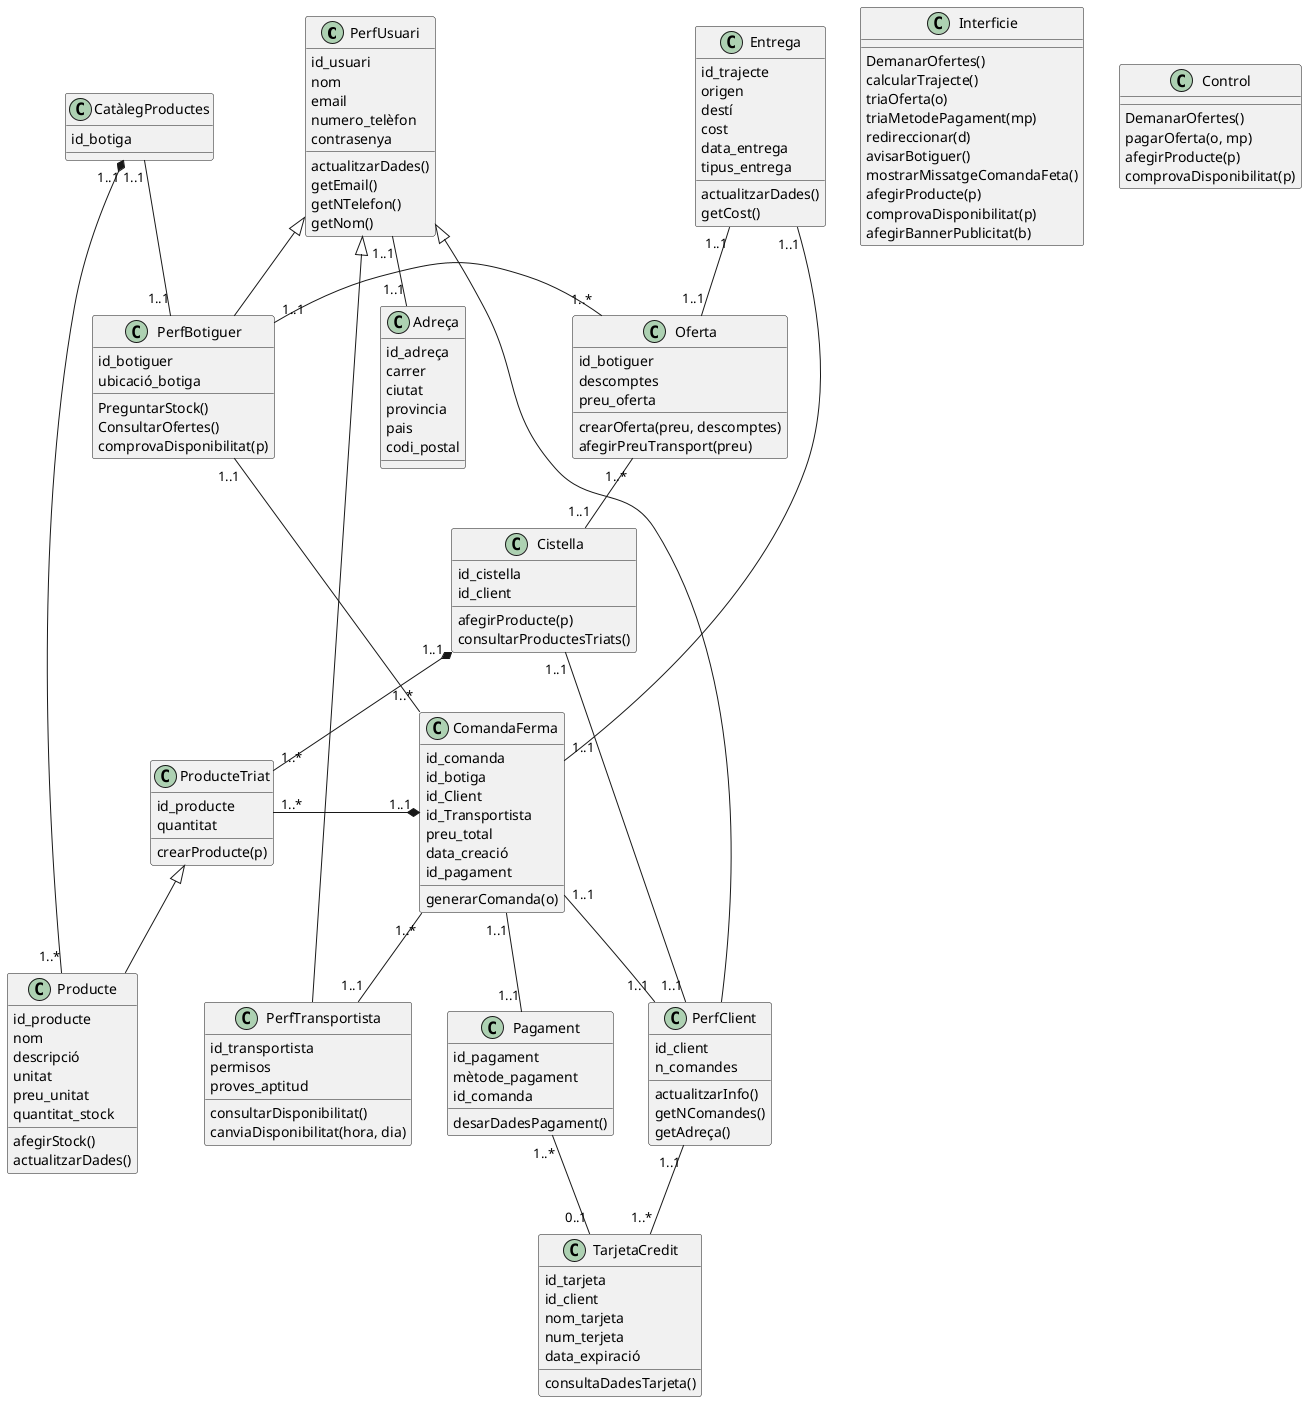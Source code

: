 @startuml
class PerfUsuari {
id_usuari
nom
email
numero_telèfon
contrasenya
actualitzarDades()
getEmail()
getNTelefon()
getNom()
}

class PerfClient {
id_client
n_comandes
actualitzarInfo()
getNComandes()
getAdreça()
}

class PerfBotiguer {
id_botiguer
ubicació_botiga
PreguntarStock()
ConsultarOfertes()
comprovaDisponibilitat(p)
}

class PerfTransportista {
id_transportista
permisos
proves_aptitud
consultarDisponibilitat()
canviaDisponibilitat(hora, dia)
}

class Adreça {
id_adreça
carrer
ciutat
provincia
pais
codi_postal
}

PerfUsuari "1..1"--"1..1" Adreça

PerfUsuari <|-- PerfClient
PerfUsuari <|-- PerfBotiguer
PerfUsuari <|-- PerfTransportista

class Oferta {
id_botiguer
descomptes
preu_oferta
crearOferta(preu, descomptes)
afegirPreuTransport(preu)
}

class ComandaFerma {
id_comanda
id_botiga
id_Client
id_Transportista
preu_total
data_creació
id_pagament
generarComanda(o)
}

ComandaFerma "1..1"--"1..1" PerfClient
ComandaFerma "1..*"--"1..1" PerfBotiguer
ComandaFerma "1..*"--"1..1" PerfTransportista

class Cistella {
id_cistella
id_client
afegirProducte(p)
consultarProductesTriats()
}

Cistella "1..1"--"1..1" PerfClient

class ProducteTriat {
id_producte
quantitat
crearProducte(p)
}

class Producte {
id_producte
nom
descripció
unitat
preu_unitat
quantitat_stock
afegirStock()
actualitzarDades()
}

ProducteTriat <|-- Producte

Cistella "1..1"*--"1..*" ProducteTriat
Oferta "1..*"--"1..1" Cistella
ComandaFerma "1..1"*-left-"1..*" ProducteTriat

class CatàlegProductes{
id_botiga
}

CatàlegProductes "1..1"--"1..1" PerfBotiguer
CatàlegProductes "1..1"*--"1..*" Producte
Oferta "1..*"-left-"1..1" PerfBotiguer

class Entrega{
id_trajecte
origen
destí
cost
data_entrega
tipus_entrega
actualitzarDades()
getCost()
}

Entrega "1..1"--"1..1" ComandaFerma
Entrega "1..1"--"1..1" Oferta

class Pagament {
id_pagament
mètode_pagament
id_comanda
desarDadesPagament()
}

class TarjetaCredit {
id_tarjeta
id_client
nom_tarjeta
num_terjeta
data_expiració
consultaDadesTarjeta()
}

Pagament "1..*"--"0..1" TarjetaCredit
PerfClient "1..1"--"1..*" TarjetaCredit
ComandaFerma "1..1"--"1..1" Pagament

class Interficie {
DemanarOfertes()
calcularTrajecte()
triaOferta(o)
triaMetodePagament(mp)
redireccionar(d)
avisarBotiguer()
mostrarMissatgeComandaFeta()
afegirProducte(p)
comprovaDisponibilitat(p)
afegirBannerPublicitat(b)
}

class Control {
DemanarOfertes()
pagarOferta(o, mp)
afegirProducte(p)
comprovaDisponibilitat(p)
}

@enduml